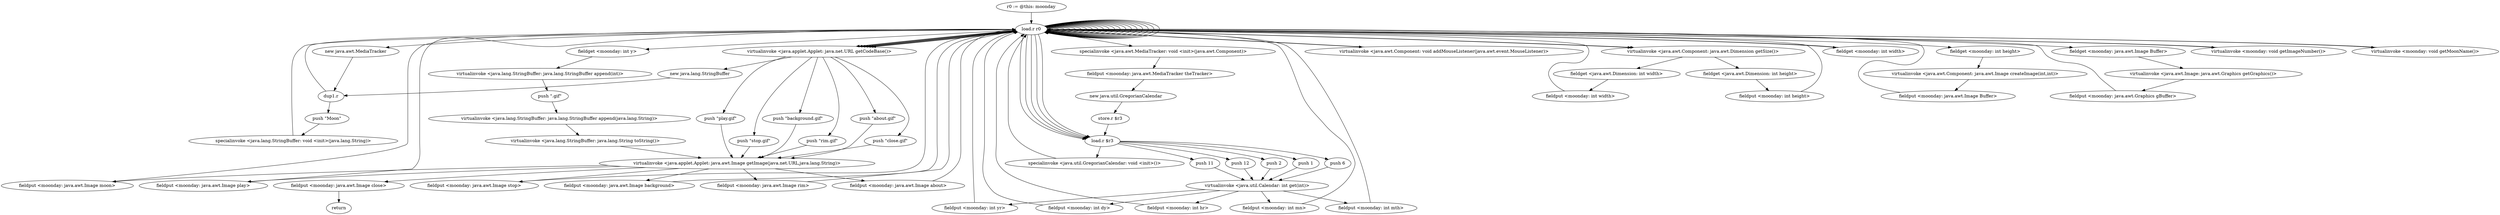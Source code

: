 digraph "" {
    "r0 := @this: moonday"
    "load.r r0"
    "r0 := @this: moonday"->"load.r r0";
    "new java.awt.MediaTracker"
    "load.r r0"->"new java.awt.MediaTracker";
    "dup1.r"
    "new java.awt.MediaTracker"->"dup1.r";
    "dup1.r"->"load.r r0";
    "specialinvoke <java.awt.MediaTracker: void <init>(java.awt.Component)>"
    "load.r r0"->"specialinvoke <java.awt.MediaTracker: void <init>(java.awt.Component)>";
    "fieldput <moonday: java.awt.MediaTracker theTracker>"
    "specialinvoke <java.awt.MediaTracker: void <init>(java.awt.Component)>"->"fieldput <moonday: java.awt.MediaTracker theTracker>";
    "new java.util.GregorianCalendar"
    "fieldput <moonday: java.awt.MediaTracker theTracker>"->"new java.util.GregorianCalendar";
    "store.r $r3"
    "new java.util.GregorianCalendar"->"store.r $r3";
    "load.r $r3"
    "store.r $r3"->"load.r $r3";
    "specialinvoke <java.util.GregorianCalendar: void <init>()>"
    "load.r $r3"->"specialinvoke <java.util.GregorianCalendar: void <init>()>";
    "specialinvoke <java.util.GregorianCalendar: void <init>()>"->"load.r r0";
    "load.r r0"->"load.r $r3";
    "push 1"
    "load.r $r3"->"push 1";
    "virtualinvoke <java.util.Calendar: int get(int)>"
    "push 1"->"virtualinvoke <java.util.Calendar: int get(int)>";
    "fieldput <moonday: int yr>"
    "virtualinvoke <java.util.Calendar: int get(int)>"->"fieldput <moonday: int yr>";
    "fieldput <moonday: int yr>"->"load.r r0";
    "load.r r0"->"load.r $r3";
    "push 6"
    "load.r $r3"->"push 6";
    "push 6"->"virtualinvoke <java.util.Calendar: int get(int)>";
    "fieldput <moonday: int dy>"
    "virtualinvoke <java.util.Calendar: int get(int)>"->"fieldput <moonday: int dy>";
    "fieldput <moonday: int dy>"->"load.r r0";
    "load.r r0"->"load.r $r3";
    "push 11"
    "load.r $r3"->"push 11";
    "push 11"->"virtualinvoke <java.util.Calendar: int get(int)>";
    "fieldput <moonday: int hr>"
    "virtualinvoke <java.util.Calendar: int get(int)>"->"fieldput <moonday: int hr>";
    "fieldput <moonday: int hr>"->"load.r r0";
    "load.r r0"->"load.r $r3";
    "push 12"
    "load.r $r3"->"push 12";
    "push 12"->"virtualinvoke <java.util.Calendar: int get(int)>";
    "fieldput <moonday: int mn>"
    "virtualinvoke <java.util.Calendar: int get(int)>"->"fieldput <moonday: int mn>";
    "fieldput <moonday: int mn>"->"load.r r0";
    "load.r r0"->"load.r $r3";
    "push 2"
    "load.r $r3"->"push 2";
    "push 2"->"virtualinvoke <java.util.Calendar: int get(int)>";
    "fieldput <moonday: int mth>"
    "virtualinvoke <java.util.Calendar: int get(int)>"->"fieldput <moonday: int mth>";
    "fieldput <moonday: int mth>"->"load.r r0";
    "load.r r0"->"load.r r0";
    "virtualinvoke <java.awt.Component: void addMouseListener(java.awt.event.MouseListener)>"
    "load.r r0"->"virtualinvoke <java.awt.Component: void addMouseListener(java.awt.event.MouseListener)>";
    "virtualinvoke <java.awt.Component: void addMouseListener(java.awt.event.MouseListener)>"->"load.r r0";
    "load.r r0"->"load.r r0";
    "virtualinvoke <java.awt.Component: java.awt.Dimension getSize()>"
    "load.r r0"->"virtualinvoke <java.awt.Component: java.awt.Dimension getSize()>";
    "fieldget <java.awt.Dimension: int width>"
    "virtualinvoke <java.awt.Component: java.awt.Dimension getSize()>"->"fieldget <java.awt.Dimension: int width>";
    "fieldput <moonday: int width>"
    "fieldget <java.awt.Dimension: int width>"->"fieldput <moonday: int width>";
    "fieldput <moonday: int width>"->"load.r r0";
    "load.r r0"->"load.r r0";
    "load.r r0"->"virtualinvoke <java.awt.Component: java.awt.Dimension getSize()>";
    "fieldget <java.awt.Dimension: int height>"
    "virtualinvoke <java.awt.Component: java.awt.Dimension getSize()>"->"fieldget <java.awt.Dimension: int height>";
    "fieldput <moonday: int height>"
    "fieldget <java.awt.Dimension: int height>"->"fieldput <moonday: int height>";
    "fieldput <moonday: int height>"->"load.r r0";
    "load.r r0"->"load.r r0";
    "load.r r0"->"load.r r0";
    "fieldget <moonday: int width>"
    "load.r r0"->"fieldget <moonday: int width>";
    "fieldget <moonday: int width>"->"load.r r0";
    "fieldget <moonday: int height>"
    "load.r r0"->"fieldget <moonday: int height>";
    "virtualinvoke <java.awt.Component: java.awt.Image createImage(int,int)>"
    "fieldget <moonday: int height>"->"virtualinvoke <java.awt.Component: java.awt.Image createImage(int,int)>";
    "fieldput <moonday: java.awt.Image Buffer>"
    "virtualinvoke <java.awt.Component: java.awt.Image createImage(int,int)>"->"fieldput <moonday: java.awt.Image Buffer>";
    "fieldput <moonday: java.awt.Image Buffer>"->"load.r r0";
    "load.r r0"->"load.r r0";
    "fieldget <moonday: java.awt.Image Buffer>"
    "load.r r0"->"fieldget <moonday: java.awt.Image Buffer>";
    "virtualinvoke <java.awt.Image: java.awt.Graphics getGraphics()>"
    "fieldget <moonday: java.awt.Image Buffer>"->"virtualinvoke <java.awt.Image: java.awt.Graphics getGraphics()>";
    "fieldput <moonday: java.awt.Graphics gBuffer>"
    "virtualinvoke <java.awt.Image: java.awt.Graphics getGraphics()>"->"fieldput <moonday: java.awt.Graphics gBuffer>";
    "fieldput <moonday: java.awt.Graphics gBuffer>"->"load.r r0";
    "virtualinvoke <moonday: void getImageNumber()>"
    "load.r r0"->"virtualinvoke <moonday: void getImageNumber()>";
    "virtualinvoke <moonday: void getImageNumber()>"->"load.r r0";
    "virtualinvoke <moonday: void getMoonName()>"
    "load.r r0"->"virtualinvoke <moonday: void getMoonName()>";
    "virtualinvoke <moonday: void getMoonName()>"->"load.r r0";
    "load.r r0"->"load.r r0";
    "load.r r0"->"load.r r0";
    "virtualinvoke <java.applet.Applet: java.net.URL getCodeBase()>"
    "load.r r0"->"virtualinvoke <java.applet.Applet: java.net.URL getCodeBase()>";
    "new java.lang.StringBuffer"
    "virtualinvoke <java.applet.Applet: java.net.URL getCodeBase()>"->"new java.lang.StringBuffer";
    "new java.lang.StringBuffer"->"dup1.r";
    "push \"Moon\""
    "dup1.r"->"push \"Moon\"";
    "specialinvoke <java.lang.StringBuffer: void <init>(java.lang.String)>"
    "push \"Moon\""->"specialinvoke <java.lang.StringBuffer: void <init>(java.lang.String)>";
    "specialinvoke <java.lang.StringBuffer: void <init>(java.lang.String)>"->"load.r r0";
    "fieldget <moonday: int y>"
    "load.r r0"->"fieldget <moonday: int y>";
    "virtualinvoke <java.lang.StringBuffer: java.lang.StringBuffer append(int)>"
    "fieldget <moonday: int y>"->"virtualinvoke <java.lang.StringBuffer: java.lang.StringBuffer append(int)>";
    "push \".gif\""
    "virtualinvoke <java.lang.StringBuffer: java.lang.StringBuffer append(int)>"->"push \".gif\"";
    "virtualinvoke <java.lang.StringBuffer: java.lang.StringBuffer append(java.lang.String)>"
    "push \".gif\""->"virtualinvoke <java.lang.StringBuffer: java.lang.StringBuffer append(java.lang.String)>";
    "virtualinvoke <java.lang.StringBuffer: java.lang.String toString()>"
    "virtualinvoke <java.lang.StringBuffer: java.lang.StringBuffer append(java.lang.String)>"->"virtualinvoke <java.lang.StringBuffer: java.lang.String toString()>";
    "virtualinvoke <java.applet.Applet: java.awt.Image getImage(java.net.URL,java.lang.String)>"
    "virtualinvoke <java.lang.StringBuffer: java.lang.String toString()>"->"virtualinvoke <java.applet.Applet: java.awt.Image getImage(java.net.URL,java.lang.String)>";
    "fieldput <moonday: java.awt.Image moon>"
    "virtualinvoke <java.applet.Applet: java.awt.Image getImage(java.net.URL,java.lang.String)>"->"fieldput <moonday: java.awt.Image moon>";
    "fieldput <moonday: java.awt.Image moon>"->"load.r r0";
    "load.r r0"->"load.r r0";
    "load.r r0"->"load.r r0";
    "load.r r0"->"virtualinvoke <java.applet.Applet: java.net.URL getCodeBase()>";
    "push \"play.gif\""
    "virtualinvoke <java.applet.Applet: java.net.URL getCodeBase()>"->"push \"play.gif\"";
    "push \"play.gif\""->"virtualinvoke <java.applet.Applet: java.awt.Image getImage(java.net.URL,java.lang.String)>";
    "fieldput <moonday: java.awt.Image play>"
    "virtualinvoke <java.applet.Applet: java.awt.Image getImage(java.net.URL,java.lang.String)>"->"fieldput <moonday: java.awt.Image play>";
    "fieldput <moonday: java.awt.Image play>"->"load.r r0";
    "load.r r0"->"load.r r0";
    "load.r r0"->"load.r r0";
    "load.r r0"->"virtualinvoke <java.applet.Applet: java.net.URL getCodeBase()>";
    "push \"stop.gif\""
    "virtualinvoke <java.applet.Applet: java.net.URL getCodeBase()>"->"push \"stop.gif\"";
    "push \"stop.gif\""->"virtualinvoke <java.applet.Applet: java.awt.Image getImage(java.net.URL,java.lang.String)>";
    "fieldput <moonday: java.awt.Image stop>"
    "virtualinvoke <java.applet.Applet: java.awt.Image getImage(java.net.URL,java.lang.String)>"->"fieldput <moonday: java.awt.Image stop>";
    "fieldput <moonday: java.awt.Image stop>"->"load.r r0";
    "load.r r0"->"load.r r0";
    "load.r r0"->"load.r r0";
    "load.r r0"->"virtualinvoke <java.applet.Applet: java.net.URL getCodeBase()>";
    "push \"background.gif\""
    "virtualinvoke <java.applet.Applet: java.net.URL getCodeBase()>"->"push \"background.gif\"";
    "push \"background.gif\""->"virtualinvoke <java.applet.Applet: java.awt.Image getImage(java.net.URL,java.lang.String)>";
    "fieldput <moonday: java.awt.Image background>"
    "virtualinvoke <java.applet.Applet: java.awt.Image getImage(java.net.URL,java.lang.String)>"->"fieldput <moonday: java.awt.Image background>";
    "fieldput <moonday: java.awt.Image background>"->"load.r r0";
    "load.r r0"->"load.r r0";
    "load.r r0"->"load.r r0";
    "load.r r0"->"virtualinvoke <java.applet.Applet: java.net.URL getCodeBase()>";
    "push \"rim.gif\""
    "virtualinvoke <java.applet.Applet: java.net.URL getCodeBase()>"->"push \"rim.gif\"";
    "push \"rim.gif\""->"virtualinvoke <java.applet.Applet: java.awt.Image getImage(java.net.URL,java.lang.String)>";
    "fieldput <moonday: java.awt.Image rim>"
    "virtualinvoke <java.applet.Applet: java.awt.Image getImage(java.net.URL,java.lang.String)>"->"fieldput <moonday: java.awt.Image rim>";
    "fieldput <moonday: java.awt.Image rim>"->"load.r r0";
    "load.r r0"->"load.r r0";
    "load.r r0"->"load.r r0";
    "load.r r0"->"virtualinvoke <java.applet.Applet: java.net.URL getCodeBase()>";
    "push \"about.gif\""
    "virtualinvoke <java.applet.Applet: java.net.URL getCodeBase()>"->"push \"about.gif\"";
    "push \"about.gif\""->"virtualinvoke <java.applet.Applet: java.awt.Image getImage(java.net.URL,java.lang.String)>";
    "fieldput <moonday: java.awt.Image about>"
    "virtualinvoke <java.applet.Applet: java.awt.Image getImage(java.net.URL,java.lang.String)>"->"fieldput <moonday: java.awt.Image about>";
    "fieldput <moonday: java.awt.Image about>"->"load.r r0";
    "load.r r0"->"load.r r0";
    "load.r r0"->"load.r r0";
    "load.r r0"->"virtualinvoke <java.applet.Applet: java.net.URL getCodeBase()>";
    "push \"close.gif\""
    "virtualinvoke <java.applet.Applet: java.net.URL getCodeBase()>"->"push \"close.gif\"";
    "push \"close.gif\""->"virtualinvoke <java.applet.Applet: java.awt.Image getImage(java.net.URL,java.lang.String)>";
    "fieldput <moonday: java.awt.Image close>"
    "virtualinvoke <java.applet.Applet: java.awt.Image getImage(java.net.URL,java.lang.String)>"->"fieldput <moonday: java.awt.Image close>";
    "return"
    "fieldput <moonday: java.awt.Image close>"->"return";
}
